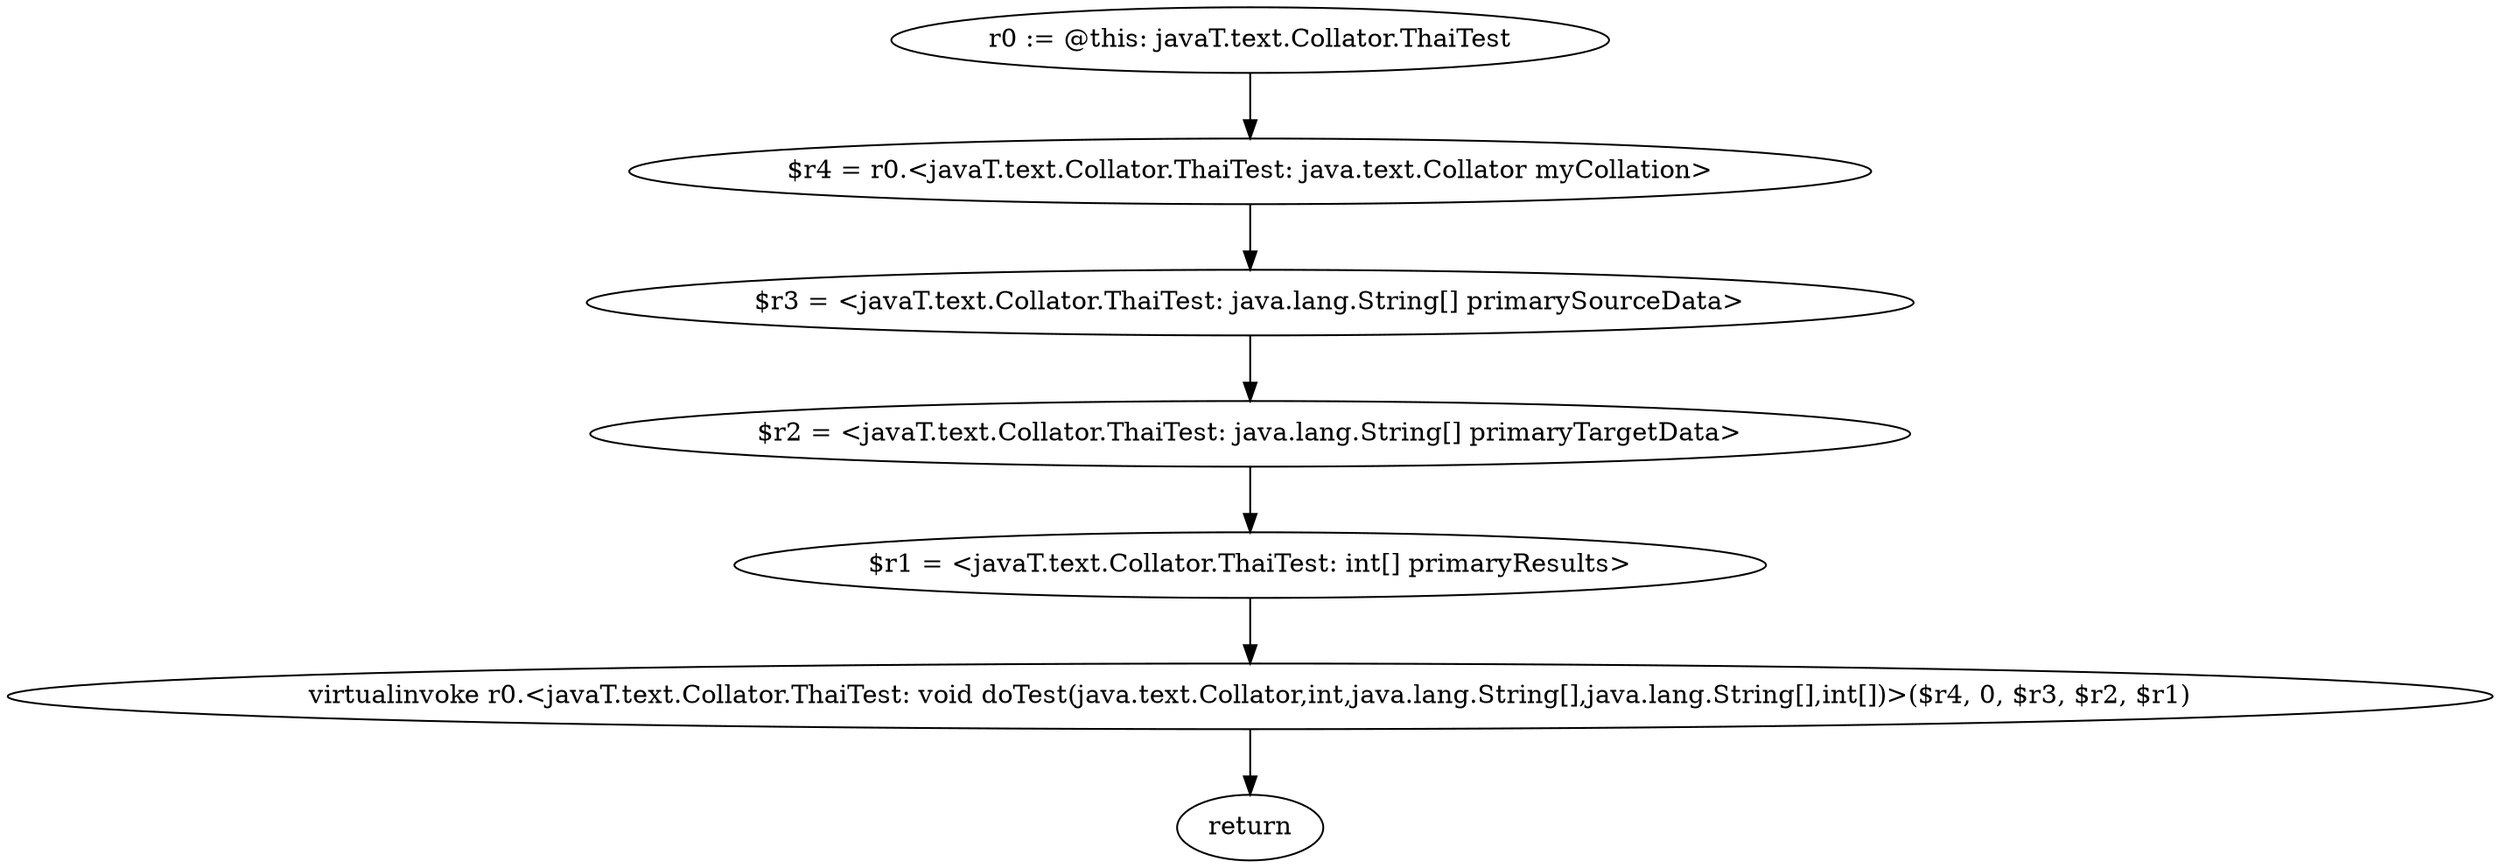 digraph "unitGraph" {
    "r0 := @this: javaT.text.Collator.ThaiTest"
    "$r4 = r0.<javaT.text.Collator.ThaiTest: java.text.Collator myCollation>"
    "$r3 = <javaT.text.Collator.ThaiTest: java.lang.String[] primarySourceData>"
    "$r2 = <javaT.text.Collator.ThaiTest: java.lang.String[] primaryTargetData>"
    "$r1 = <javaT.text.Collator.ThaiTest: int[] primaryResults>"
    "virtualinvoke r0.<javaT.text.Collator.ThaiTest: void doTest(java.text.Collator,int,java.lang.String[],java.lang.String[],int[])>($r4, 0, $r3, $r2, $r1)"
    "return"
    "r0 := @this: javaT.text.Collator.ThaiTest"->"$r4 = r0.<javaT.text.Collator.ThaiTest: java.text.Collator myCollation>";
    "$r4 = r0.<javaT.text.Collator.ThaiTest: java.text.Collator myCollation>"->"$r3 = <javaT.text.Collator.ThaiTest: java.lang.String[] primarySourceData>";
    "$r3 = <javaT.text.Collator.ThaiTest: java.lang.String[] primarySourceData>"->"$r2 = <javaT.text.Collator.ThaiTest: java.lang.String[] primaryTargetData>";
    "$r2 = <javaT.text.Collator.ThaiTest: java.lang.String[] primaryTargetData>"->"$r1 = <javaT.text.Collator.ThaiTest: int[] primaryResults>";
    "$r1 = <javaT.text.Collator.ThaiTest: int[] primaryResults>"->"virtualinvoke r0.<javaT.text.Collator.ThaiTest: void doTest(java.text.Collator,int,java.lang.String[],java.lang.String[],int[])>($r4, 0, $r3, $r2, $r1)";
    "virtualinvoke r0.<javaT.text.Collator.ThaiTest: void doTest(java.text.Collator,int,java.lang.String[],java.lang.String[],int[])>($r4, 0, $r3, $r2, $r1)"->"return";
}

